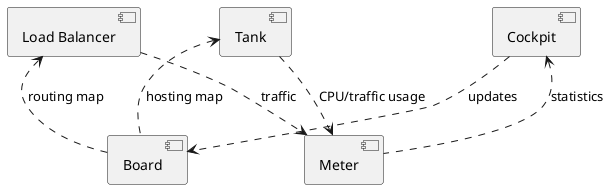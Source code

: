 @startuml

skinparam component {
  BackgroundColor<<provided>> White
}
component "Meter" as meter
component "Board" as board
component "Load Balancer" as lb
component "Cockpit" as cockpit
component "Tank" as tank
lb ..> meter: traffic
lb <.. board: routing map
tank ..> meter: CPU/traffic usage
tank <.. board: hosting map
cockpit ..> board: updates
cockpit <.. meter: statistics

@enduml